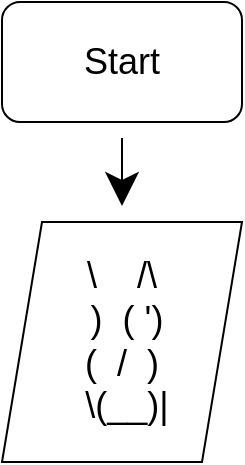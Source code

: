 <mxfile version="15.3.5" type="github">
  <diagram id="2RgotZ7ccC4W6FY9p7ux" name="Page-1">
    <mxGraphModel dx="1422" dy="794" grid="1" gridSize="10" guides="1" tooltips="1" connect="1" arrows="1" fold="1" page="1" pageScale="1" pageWidth="827" pageHeight="1169" math="0" shadow="0">
      <root>
        <mxCell id="0" />
        <mxCell id="1" parent="0" />
        <mxCell id="_a-phknBDpWj1Egvjoep-1" value="&lt;font style=&quot;font-size: 18px&quot;&gt;Start&lt;/font&gt;" style="rounded=1;whiteSpace=wrap;html=1;hachureGap=4;pointerEvents=0;" vertex="1" parent="1">
          <mxGeometry x="360" y="90" width="120" height="60" as="geometry" />
        </mxCell>
        <mxCell id="_a-phknBDpWj1Egvjoep-2" value="&lt;font style=&quot;font-size: 18px&quot;&gt;&lt;div&gt;\&amp;nbsp; &amp;nbsp; /\&lt;/div&gt;&lt;div&gt;&amp;nbsp;)&amp;nbsp; ( &#39;)&lt;/div&gt;&lt;div&gt;(&amp;nbsp; /&amp;nbsp; )&lt;/div&gt;&lt;div&gt;&amp;nbsp;\(__)|&lt;/div&gt;&lt;/font&gt;" style="shape=parallelogram;perimeter=parallelogramPerimeter;whiteSpace=wrap;html=1;fixedSize=1;hachureGap=4;pointerEvents=0;" vertex="1" parent="1">
          <mxGeometry x="360" y="200" width="120" height="120" as="geometry" />
        </mxCell>
        <mxCell id="_a-phknBDpWj1Egvjoep-3" value="" style="endArrow=classic;html=1;startSize=14;endSize=14;sourcePerimeterSpacing=8;targetPerimeterSpacing=8;" edge="1" parent="1" source="_a-phknBDpWj1Egvjoep-1" target="_a-phknBDpWj1Egvjoep-2">
          <mxGeometry width="50" height="50" relative="1" as="geometry">
            <mxPoint x="420" y="150" as="sourcePoint" />
            <mxPoint x="440" y="200" as="targetPoint" />
          </mxGeometry>
        </mxCell>
      </root>
    </mxGraphModel>
  </diagram>
</mxfile>
